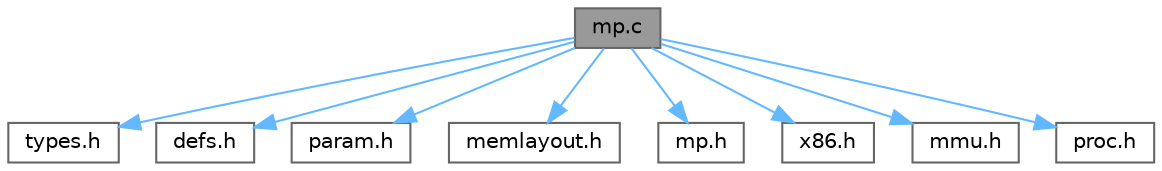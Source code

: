 digraph "mp.c"
{
 // LATEX_PDF_SIZE
  bgcolor="transparent";
  edge [fontname=Helvetica,fontsize=10,labelfontname=Helvetica,labelfontsize=10];
  node [fontname=Helvetica,fontsize=10,shape=box,height=0.2,width=0.4];
  Node1 [id="Node000001",label="mp.c",height=0.2,width=0.4,color="gray40", fillcolor="grey60", style="filled", fontcolor="black",tooltip=" "];
  Node1 -> Node2 [id="edge1_Node000001_Node000002",color="steelblue1",style="solid",tooltip=" "];
  Node2 [id="Node000002",label="types.h",height=0.2,width=0.4,color="grey40", fillcolor="white", style="filled",URL="$d9/d49/types_8h.html",tooltip=" "];
  Node1 -> Node3 [id="edge2_Node000001_Node000003",color="steelblue1",style="solid",tooltip=" "];
  Node3 [id="Node000003",label="defs.h",height=0.2,width=0.4,color="grey40", fillcolor="white", style="filled",URL="$d5/d64/defs_8h.html",tooltip=" "];
  Node1 -> Node4 [id="edge3_Node000001_Node000004",color="steelblue1",style="solid",tooltip=" "];
  Node4 [id="Node000004",label="param.h",height=0.2,width=0.4,color="grey40", fillcolor="white", style="filled",URL="$d5/d33/param_8h.html",tooltip=" "];
  Node1 -> Node5 [id="edge4_Node000001_Node000005",color="steelblue1",style="solid",tooltip=" "];
  Node5 [id="Node000005",label="memlayout.h",height=0.2,width=0.4,color="grey40", fillcolor="white", style="filled",URL="$d8/da9/memlayout_8h.html",tooltip=" "];
  Node1 -> Node6 [id="edge5_Node000001_Node000006",color="steelblue1",style="solid",tooltip=" "];
  Node6 [id="Node000006",label="mp.h",height=0.2,width=0.4,color="grey40", fillcolor="white", style="filled",URL="$dc/d0c/mp_8h.html",tooltip=" "];
  Node1 -> Node7 [id="edge6_Node000001_Node000007",color="steelblue1",style="solid",tooltip=" "];
  Node7 [id="Node000007",label="x86.h",height=0.2,width=0.4,color="grey40", fillcolor="white", style="filled",URL="$d5/d39/x86_8h.html",tooltip=" "];
  Node1 -> Node8 [id="edge7_Node000001_Node000008",color="steelblue1",style="solid",tooltip=" "];
  Node8 [id="Node000008",label="mmu.h",height=0.2,width=0.4,color="grey40", fillcolor="white", style="filled",URL="$d2/df1/mmu_8h.html",tooltip=" "];
  Node1 -> Node9 [id="edge8_Node000001_Node000009",color="steelblue1",style="solid",tooltip=" "];
  Node9 [id="Node000009",label="proc.h",height=0.2,width=0.4,color="grey40", fillcolor="white", style="filled",URL="$df/d03/proc_8h.html",tooltip=" "];
}
